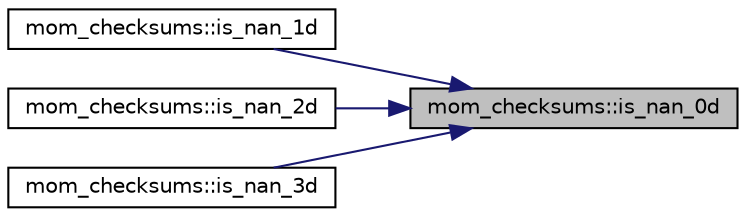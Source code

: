 digraph "mom_checksums::is_nan_0d"
{
 // INTERACTIVE_SVG=YES
 // LATEX_PDF_SIZE
  edge [fontname="Helvetica",fontsize="10",labelfontname="Helvetica",labelfontsize="10"];
  node [fontname="Helvetica",fontsize="10",shape=record];
  rankdir="RL";
  Node1 [label="mom_checksums::is_nan_0d",height=0.2,width=0.4,color="black", fillcolor="grey75", style="filled", fontcolor="black",tooltip="This function returns .true. if x is a NaN, and .false. otherwise."];
  Node1 -> Node2 [dir="back",color="midnightblue",fontsize="10",style="solid",fontname="Helvetica"];
  Node2 [label="mom_checksums::is_nan_1d",height=0.2,width=0.4,color="black", fillcolor="white", style="filled",URL="$namespacemom__checksums.html#a2ae26d49eb294b8b0e6872cc1642eb4b",tooltip="Returns .true. if any element of x is a NaN, and .false. otherwise."];
  Node1 -> Node3 [dir="back",color="midnightblue",fontsize="10",style="solid",fontname="Helvetica"];
  Node3 [label="mom_checksums::is_nan_2d",height=0.2,width=0.4,color="black", fillcolor="white", style="filled",URL="$namespacemom__checksums.html#ae5399b160c30b9e0d9a806af7e322f8e",tooltip="Returns .true. if any element of x is a NaN, and .false. otherwise."];
  Node1 -> Node4 [dir="back",color="midnightblue",fontsize="10",style="solid",fontname="Helvetica"];
  Node4 [label="mom_checksums::is_nan_3d",height=0.2,width=0.4,color="black", fillcolor="white", style="filled",URL="$namespacemom__checksums.html#a1cfab80ba102a9eb5b77d6c5db2a298a",tooltip="Returns .true. if any element of x is a NaN, and .false. otherwise."];
}
